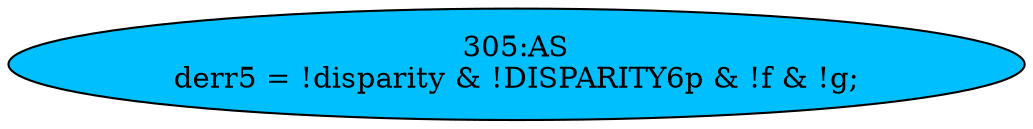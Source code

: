 strict digraph "" {
	node [label="\N"];
	"305:AS"	 [ast="<pyverilog.vparser.ast.Assign object at 0x7f14ceee03d0>",
		def_var="['derr5']",
		fillcolor=deepskyblue,
		label="305:AS
derr5 = !disparity & !DISPARITY6p & !f & !g;",
		statements="[]",
		style=filled,
		typ=Assign,
		use_var="['disparity', 'DISPARITY6p', 'f', 'g']"];
}
